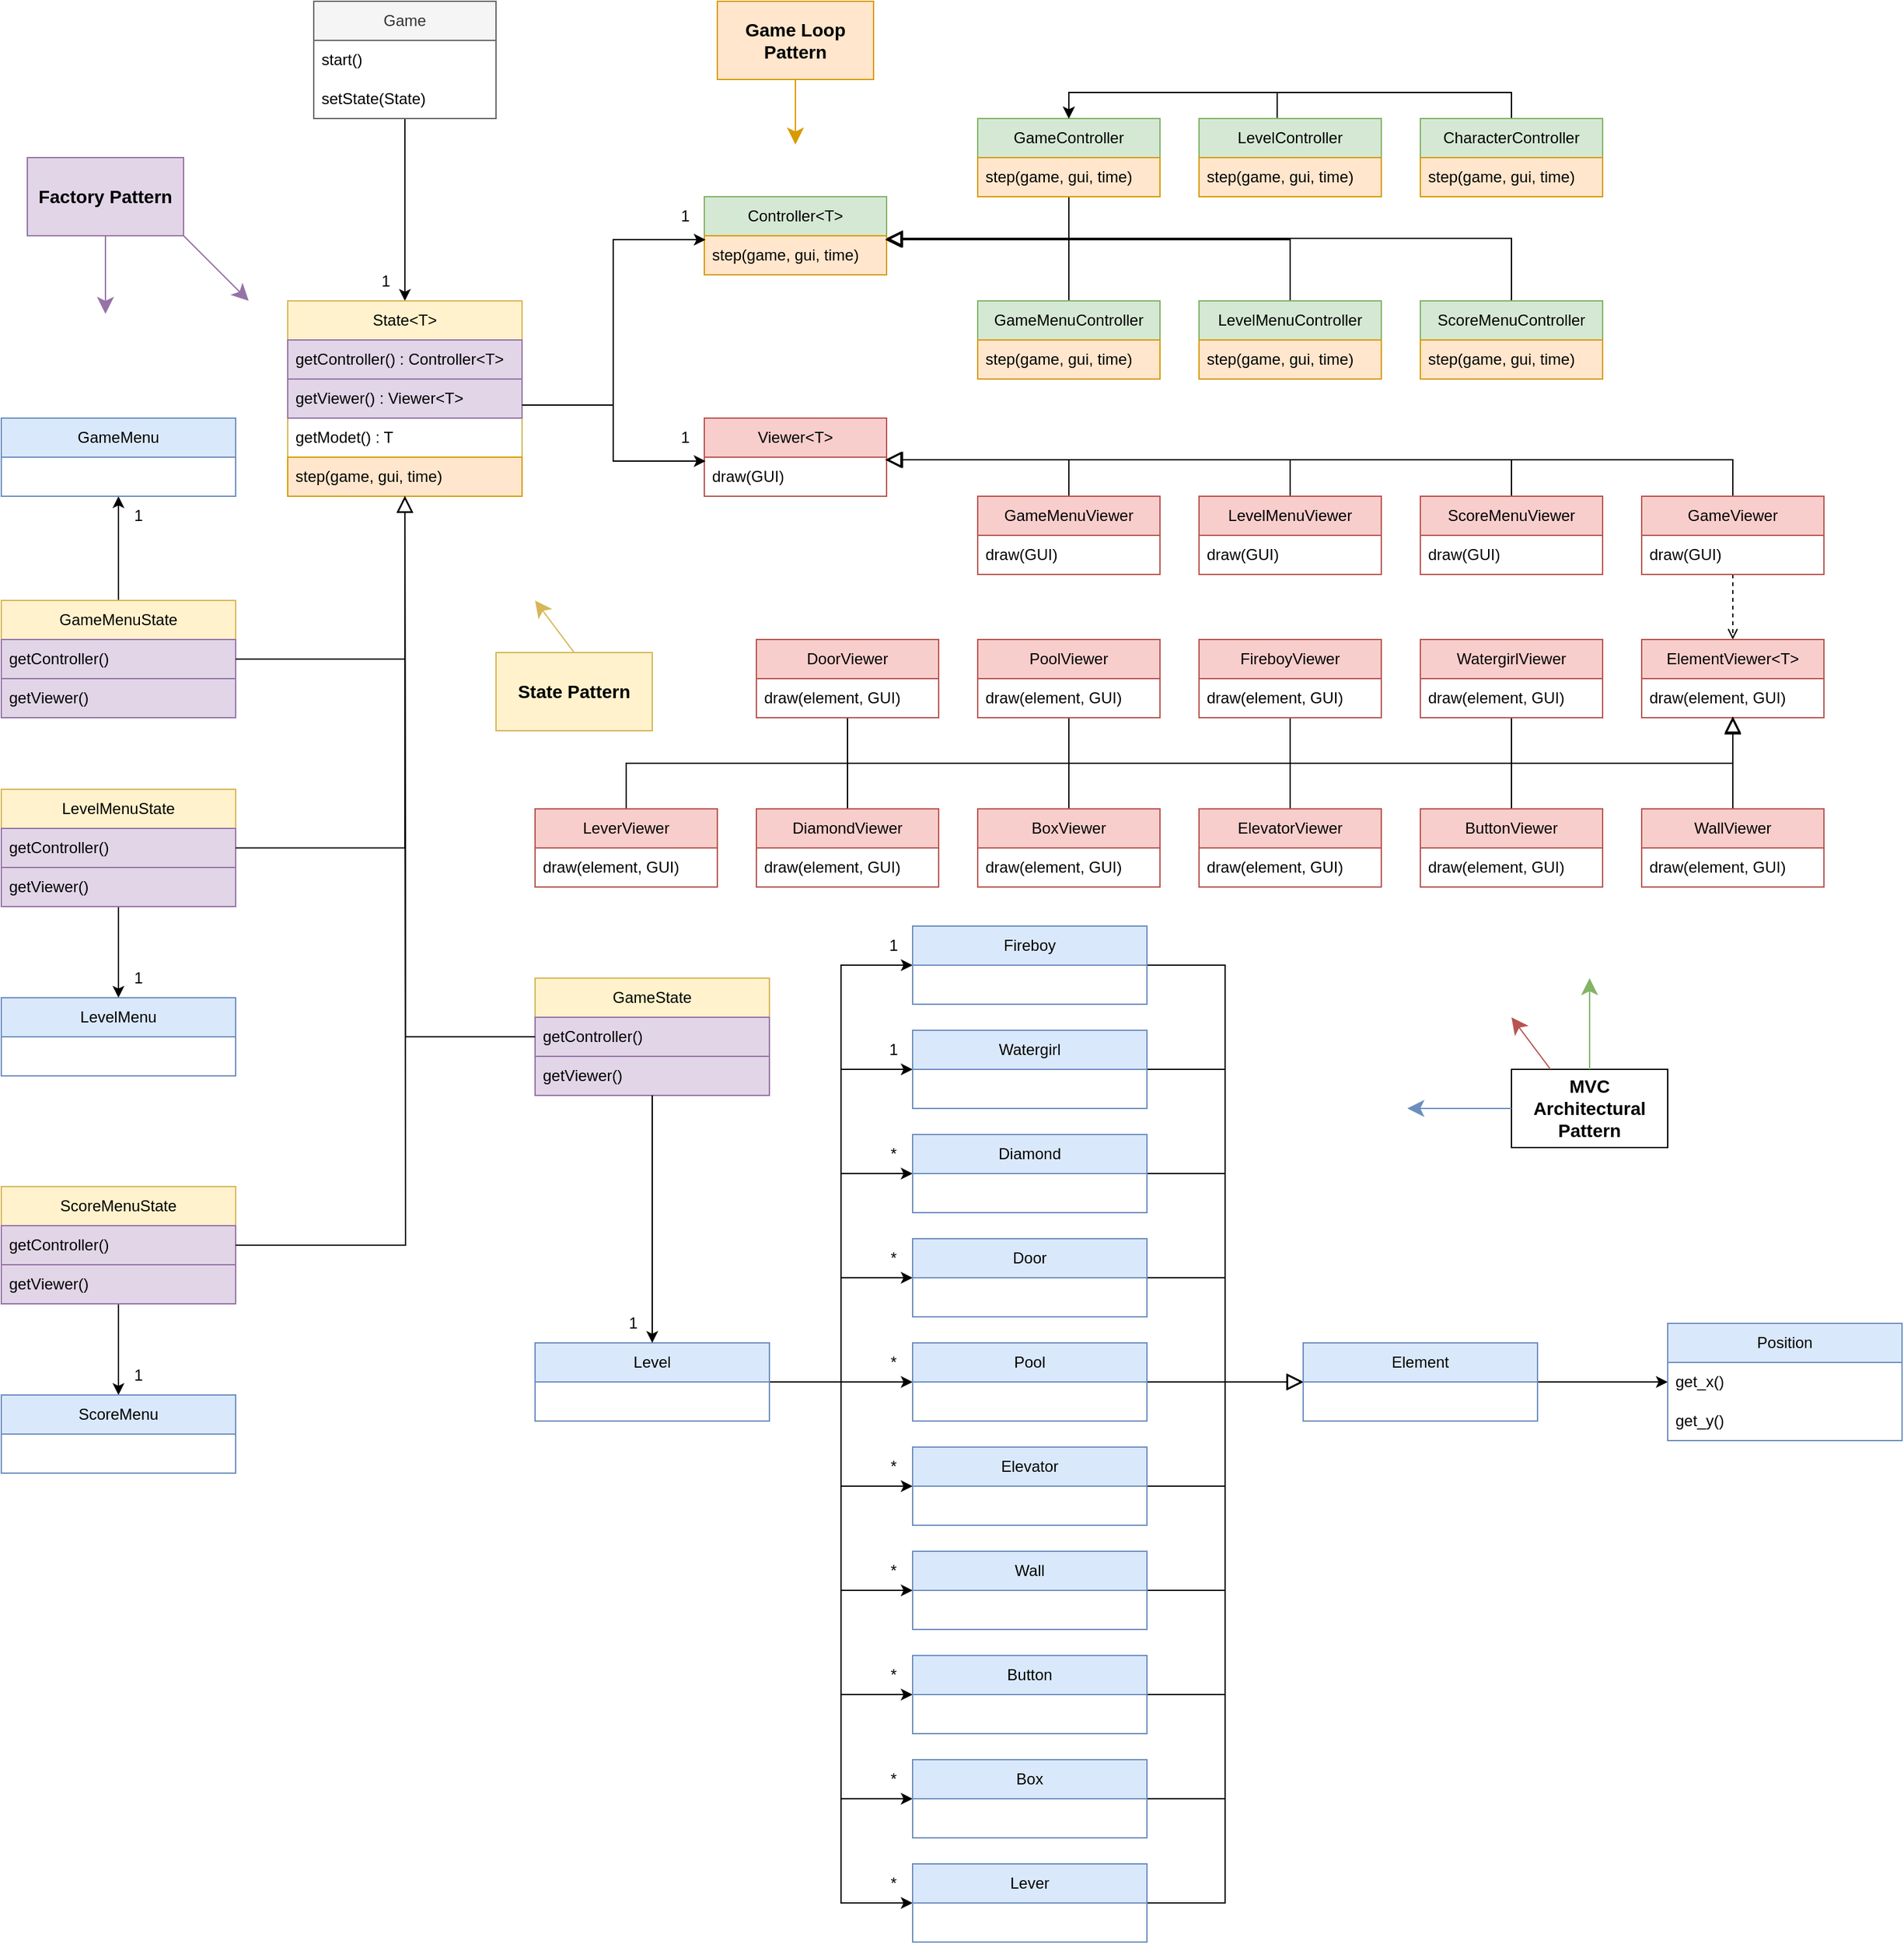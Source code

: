 <mxfile version="20.6.0" type="device"><diagram id="-zYuwC0TNJp2U3i1u14f" name="Página-1"><mxGraphModel dx="2073" dy="1296" grid="1" gridSize="10" guides="1" tooltips="1" connect="1" arrows="1" fold="1" page="0" pageScale="1" pageWidth="827" pageHeight="1169" math="0" shadow="0"><root><mxCell id="0"/><mxCell id="1" parent="0"/><mxCell id="MJLG_In1ni8CGXXr_1zE-109" style="edgeStyle=orthogonalEdgeStyle;rounded=0;orthogonalLoop=1;jettySize=auto;html=1;strokeWidth=1;endArrow=classic;endFill=1;endSize=6;" parent="1" source="BUJ8fqBBxHz-G_STs-Jf-2" target="BUJ8fqBBxHz-G_STs-Jf-6" edge="1"><mxGeometry relative="1" as="geometry"/></mxCell><mxCell id="BUJ8fqBBxHz-G_STs-Jf-2" value="Game" style="swimlane;fontStyle=0;childLayout=stackLayout;horizontal=1;startSize=30;horizontalStack=0;resizeParent=1;resizeParentMax=0;resizeLast=0;collapsible=1;marginBottom=0;whiteSpace=wrap;html=1;fillColor=#f5f5f5;fontColor=#333333;strokeColor=#666666;" parent="1" vertex="1"><mxGeometry x="20" y="-110" width="140" height="90" as="geometry"/></mxCell><mxCell id="BUJ8fqBBxHz-G_STs-Jf-3" value="start()" style="text;strokeColor=none;fillColor=none;align=left;verticalAlign=middle;spacingLeft=4;spacingRight=4;overflow=hidden;points=[[0,0.5],[1,0.5]];portConstraint=eastwest;rotatable=0;whiteSpace=wrap;html=1;" parent="BUJ8fqBBxHz-G_STs-Jf-2" vertex="1"><mxGeometry y="30" width="140" height="30" as="geometry"/></mxCell><mxCell id="BUJ8fqBBxHz-G_STs-Jf-4" value="setState(State)" style="text;strokeColor=none;fillColor=none;align=left;verticalAlign=middle;spacingLeft=4;spacingRight=4;overflow=hidden;points=[[0,0.5],[1,0.5]];portConstraint=eastwest;rotatable=0;whiteSpace=wrap;html=1;" parent="BUJ8fqBBxHz-G_STs-Jf-2" vertex="1"><mxGeometry y="60" width="140" height="30" as="geometry"/></mxCell><mxCell id="BUJ8fqBBxHz-G_STs-Jf-6" value="State&amp;lt;T&amp;gt;" style="swimlane;fontStyle=0;childLayout=stackLayout;horizontal=1;startSize=30;horizontalStack=0;resizeParent=1;resizeParentMax=0;resizeLast=0;collapsible=1;marginBottom=0;whiteSpace=wrap;html=1;fillColor=#fff2cc;strokeColor=#d6b656;" parent="1" vertex="1"><mxGeometry y="120" width="180" height="150" as="geometry"/></mxCell><mxCell id="BUJ8fqBBxHz-G_STs-Jf-7" value="getController() : Controller&amp;lt;T&amp;gt;" style="text;strokeColor=#9673a6;fillColor=#e1d5e7;align=left;verticalAlign=middle;spacingLeft=4;spacingRight=4;overflow=hidden;points=[[0,0.5],[1,0.5]];portConstraint=eastwest;rotatable=0;whiteSpace=wrap;html=1;" parent="BUJ8fqBBxHz-G_STs-Jf-6" vertex="1"><mxGeometry y="30" width="180" height="30" as="geometry"/></mxCell><mxCell id="BUJ8fqBBxHz-G_STs-Jf-8" value="getViewer() : Viewer&amp;lt;T&amp;gt;" style="text;strokeColor=#9673a6;fillColor=#e1d5e7;align=left;verticalAlign=middle;spacingLeft=4;spacingRight=4;overflow=hidden;points=[[0,0.5],[1,0.5]];portConstraint=eastwest;rotatable=0;whiteSpace=wrap;html=1;" parent="BUJ8fqBBxHz-G_STs-Jf-6" vertex="1"><mxGeometry y="60" width="180" height="30" as="geometry"/></mxCell><mxCell id="BUJ8fqBBxHz-G_STs-Jf-9" value="getModet() : T" style="text;strokeColor=none;fillColor=none;align=left;verticalAlign=middle;spacingLeft=4;spacingRight=4;overflow=hidden;points=[[0,0.5],[1,0.5]];portConstraint=eastwest;rotatable=0;whiteSpace=wrap;html=1;" parent="BUJ8fqBBxHz-G_STs-Jf-6" vertex="1"><mxGeometry y="90" width="180" height="30" as="geometry"/></mxCell><mxCell id="BUJ8fqBBxHz-G_STs-Jf-10" value="step(game, gui, time)" style="text;strokeColor=#d79b00;fillColor=#ffe6cc;align=left;verticalAlign=middle;spacingLeft=4;spacingRight=4;overflow=hidden;points=[[0,0.5],[1,0.5]];portConstraint=eastwest;rotatable=0;whiteSpace=wrap;html=1;" parent="BUJ8fqBBxHz-G_STs-Jf-6" vertex="1"><mxGeometry y="120" width="180" height="30" as="geometry"/></mxCell><mxCell id="BUJ8fqBBxHz-G_STs-Jf-12" value="Viewer&amp;lt;T&amp;gt;" style="swimlane;fontStyle=0;childLayout=stackLayout;horizontal=1;startSize=30;horizontalStack=0;resizeParent=1;resizeParentMax=0;resizeLast=0;collapsible=1;marginBottom=0;whiteSpace=wrap;html=1;fillColor=#f8cecc;strokeColor=#b85450;" parent="1" vertex="1"><mxGeometry x="320" y="210" width="140" height="60" as="geometry"/></mxCell><mxCell id="BUJ8fqBBxHz-G_STs-Jf-13" value="draw(GUI)" style="text;strokeColor=none;fillColor=none;align=left;verticalAlign=middle;spacingLeft=4;spacingRight=4;overflow=hidden;points=[[0,0.5],[1,0.5]];portConstraint=eastwest;rotatable=0;whiteSpace=wrap;html=1;" parent="BUJ8fqBBxHz-G_STs-Jf-12" vertex="1"><mxGeometry y="30" width="140" height="30" as="geometry"/></mxCell><mxCell id="BUJ8fqBBxHz-G_STs-Jf-16" value="Controller&amp;lt;T&amp;gt;" style="swimlane;fontStyle=0;childLayout=stackLayout;horizontal=1;startSize=30;horizontalStack=0;resizeParent=1;resizeParentMax=0;resizeLast=0;collapsible=1;marginBottom=0;whiteSpace=wrap;html=1;fillColor=#d5e8d4;strokeColor=#82b366;" parent="1" vertex="1"><mxGeometry x="320" y="40" width="140" height="60" as="geometry"/></mxCell><mxCell id="BUJ8fqBBxHz-G_STs-Jf-17" value="step(game, gui, time)" style="text;strokeColor=#d79b00;fillColor=#ffe6cc;align=left;verticalAlign=middle;spacingLeft=4;spacingRight=4;overflow=hidden;points=[[0,0.5],[1,0.5]];portConstraint=eastwest;rotatable=0;whiteSpace=wrap;html=1;" parent="BUJ8fqBBxHz-G_STs-Jf-16" vertex="1"><mxGeometry y="30" width="140" height="30" as="geometry"/></mxCell><mxCell id="BUJ8fqBBxHz-G_STs-Jf-28" style="edgeStyle=orthogonalEdgeStyle;rounded=0;orthogonalLoop=1;jettySize=auto;html=1;entryX=0.007;entryY=0.1;entryDx=0;entryDy=0;entryPerimeter=0;" parent="1" source="BUJ8fqBBxHz-G_STs-Jf-8" target="BUJ8fqBBxHz-G_STs-Jf-17" edge="1"><mxGeometry relative="1" as="geometry"><Array as="points"><mxPoint x="250" y="200"/><mxPoint x="250" y="73"/></Array></mxGeometry></mxCell><mxCell id="BUJ8fqBBxHz-G_STs-Jf-32" style="edgeStyle=orthogonalEdgeStyle;rounded=0;orthogonalLoop=1;jettySize=auto;html=1;entryX=0.007;entryY=0.1;entryDx=0;entryDy=0;entryPerimeter=0;" parent="1" target="BUJ8fqBBxHz-G_STs-Jf-13" edge="1"><mxGeometry relative="1" as="geometry"><mxPoint x="180" y="200" as="sourcePoint"/><Array as="points"><mxPoint x="180" y="200"/><mxPoint x="250" y="200"/><mxPoint x="250" y="243"/></Array></mxGeometry></mxCell><mxCell id="BUJ8fqBBxHz-G_STs-Jf-73" style="edgeStyle=orthogonalEdgeStyle;rounded=0;orthogonalLoop=1;jettySize=auto;html=1;entryX=0.993;entryY=0.1;entryDx=0;entryDy=0;entryPerimeter=0;strokeColor=default;endSize=10;endArrow=block;endFill=0;" parent="1" source="BUJ8fqBBxHz-G_STs-Jf-37" target="BUJ8fqBBxHz-G_STs-Jf-17" edge="1"><mxGeometry relative="1" as="geometry"/></mxCell><mxCell id="BUJ8fqBBxHz-G_STs-Jf-37" value="GameController" style="swimlane;fontStyle=0;childLayout=stackLayout;horizontal=1;startSize=30;horizontalStack=0;resizeParent=1;resizeParentMax=0;resizeLast=0;collapsible=1;marginBottom=0;whiteSpace=wrap;html=1;fillColor=#d5e8d4;strokeColor=#82b366;" parent="1" vertex="1"><mxGeometry x="530" y="-20" width="140" height="60" as="geometry"/></mxCell><mxCell id="BUJ8fqBBxHz-G_STs-Jf-38" value="step(game, gui, time)" style="text;strokeColor=#d79b00;fillColor=#ffe6cc;align=left;verticalAlign=middle;spacingLeft=4;spacingRight=4;overflow=hidden;points=[[0,0.5],[1,0.5]];portConstraint=eastwest;rotatable=0;whiteSpace=wrap;html=1;" parent="BUJ8fqBBxHz-G_STs-Jf-37" vertex="1"><mxGeometry y="30" width="140" height="30" as="geometry"/></mxCell><mxCell id="BUJ8fqBBxHz-G_STs-Jf-65" style="edgeStyle=orthogonalEdgeStyle;rounded=0;orthogonalLoop=1;jettySize=auto;html=1;entryX=0.993;entryY=0.1;entryDx=0;entryDy=0;entryPerimeter=0;endSize=10;endArrow=block;endFill=0;" parent="1" source="BUJ8fqBBxHz-G_STs-Jf-39" target="BUJ8fqBBxHz-G_STs-Jf-17" edge="1"><mxGeometry relative="1" as="geometry"/></mxCell><mxCell id="BUJ8fqBBxHz-G_STs-Jf-39" value="GameMenuController" style="swimlane;fontStyle=0;childLayout=stackLayout;horizontal=1;startSize=30;horizontalStack=0;resizeParent=1;resizeParentMax=0;resizeLast=0;collapsible=1;marginBottom=0;whiteSpace=wrap;html=1;fillColor=#d5e8d4;strokeColor=#82b366;" parent="1" vertex="1"><mxGeometry x="530" y="120" width="140" height="60" as="geometry"/></mxCell><mxCell id="BUJ8fqBBxHz-G_STs-Jf-40" value="step(game, gui, time)" style="text;strokeColor=#d79b00;fillColor=#ffe6cc;align=left;verticalAlign=middle;spacingLeft=4;spacingRight=4;overflow=hidden;points=[[0,0.5],[1,0.5]];portConstraint=eastwest;rotatable=0;whiteSpace=wrap;html=1;" parent="BUJ8fqBBxHz-G_STs-Jf-39" vertex="1"><mxGeometry y="30" width="140" height="30" as="geometry"/></mxCell><mxCell id="BUJ8fqBBxHz-G_STs-Jf-67" style="edgeStyle=orthogonalEdgeStyle;rounded=0;orthogonalLoop=1;jettySize=auto;html=1;endSize=10;endArrow=block;endFill=0;" parent="1" source="BUJ8fqBBxHz-G_STs-Jf-41" edge="1"><mxGeometry relative="1" as="geometry"><mxPoint x="460" y="72" as="targetPoint"/><Array as="points"><mxPoint x="940" y="72"/></Array></mxGeometry></mxCell><mxCell id="BUJ8fqBBxHz-G_STs-Jf-41" value="ScoreMenuController" style="swimlane;fontStyle=0;childLayout=stackLayout;horizontal=1;startSize=30;horizontalStack=0;resizeParent=1;resizeParentMax=0;resizeLast=0;collapsible=1;marginBottom=0;whiteSpace=wrap;html=1;fillColor=#d5e8d4;strokeColor=#82b366;" parent="1" vertex="1"><mxGeometry x="870" y="120" width="140" height="60" as="geometry"/></mxCell><mxCell id="BUJ8fqBBxHz-G_STs-Jf-42" value="step(game, gui, time)" style="text;strokeColor=#d79b00;fillColor=#ffe6cc;align=left;verticalAlign=middle;spacingLeft=4;spacingRight=4;overflow=hidden;points=[[0,0.5],[1,0.5]];portConstraint=eastwest;rotatable=0;whiteSpace=wrap;html=1;" parent="BUJ8fqBBxHz-G_STs-Jf-41" vertex="1"><mxGeometry y="30" width="140" height="30" as="geometry"/></mxCell><mxCell id="BUJ8fqBBxHz-G_STs-Jf-66" style="edgeStyle=orthogonalEdgeStyle;rounded=0;orthogonalLoop=1;jettySize=auto;html=1;entryX=1;entryY=0.1;entryDx=0;entryDy=0;entryPerimeter=0;strokeColor=default;endSize=10;startSize=6;endArrow=block;endFill=0;" parent="1" source="BUJ8fqBBxHz-G_STs-Jf-43" target="BUJ8fqBBxHz-G_STs-Jf-17" edge="1"><mxGeometry relative="1" as="geometry"><Array as="points"><mxPoint x="770" y="73"/></Array></mxGeometry></mxCell><mxCell id="BUJ8fqBBxHz-G_STs-Jf-43" value="LevelMenuController" style="swimlane;fontStyle=0;childLayout=stackLayout;horizontal=1;startSize=30;horizontalStack=0;resizeParent=1;resizeParentMax=0;resizeLast=0;collapsible=1;marginBottom=0;whiteSpace=wrap;html=1;fillColor=#d5e8d4;strokeColor=#82b366;" parent="1" vertex="1"><mxGeometry x="700" y="120" width="140" height="60" as="geometry"/></mxCell><mxCell id="BUJ8fqBBxHz-G_STs-Jf-44" value="step(game, gui, time)" style="text;strokeColor=#d79b00;fillColor=#ffe6cc;align=left;verticalAlign=middle;spacingLeft=4;spacingRight=4;overflow=hidden;points=[[0,0.5],[1,0.5]];portConstraint=eastwest;rotatable=0;whiteSpace=wrap;html=1;" parent="BUJ8fqBBxHz-G_STs-Jf-43" vertex="1"><mxGeometry y="30" width="140" height="30" as="geometry"/></mxCell><mxCell id="MJLG_In1ni8CGXXr_1zE-1" style="edgeStyle=orthogonalEdgeStyle;rounded=0;orthogonalLoop=1;jettySize=auto;html=1;entryX=0.5;entryY=0;entryDx=0;entryDy=0;" parent="1" source="BUJ8fqBBxHz-G_STs-Jf-74" target="BUJ8fqBBxHz-G_STs-Jf-37" edge="1"><mxGeometry relative="1" as="geometry"><Array as="points"><mxPoint x="940" y="-40"/><mxPoint x="600" y="-40"/></Array></mxGeometry></mxCell><mxCell id="BUJ8fqBBxHz-G_STs-Jf-74" value="CharacterController" style="swimlane;fontStyle=0;childLayout=stackLayout;horizontal=1;startSize=30;horizontalStack=0;resizeParent=1;resizeParentMax=0;resizeLast=0;collapsible=1;marginBottom=0;whiteSpace=wrap;html=1;fillColor=#d5e8d4;strokeColor=#82b366;" parent="1" vertex="1"><mxGeometry x="870" y="-20" width="140" height="60" as="geometry"/></mxCell><mxCell id="BUJ8fqBBxHz-G_STs-Jf-75" value="step(game, gui, time)" style="text;strokeColor=#d79b00;fillColor=#ffe6cc;align=left;verticalAlign=middle;spacingLeft=4;spacingRight=4;overflow=hidden;points=[[0,0.5],[1,0.5]];portConstraint=eastwest;rotatable=0;whiteSpace=wrap;html=1;" parent="BUJ8fqBBxHz-G_STs-Jf-74" vertex="1"><mxGeometry y="30" width="140" height="30" as="geometry"/></mxCell><mxCell id="MJLG_In1ni8CGXXr_1zE-5" style="edgeStyle=orthogonalEdgeStyle;rounded=0;orthogonalLoop=1;jettySize=auto;html=1;entryX=0.5;entryY=0;entryDx=0;entryDy=0;" parent="1" source="BUJ8fqBBxHz-G_STs-Jf-78" target="BUJ8fqBBxHz-G_STs-Jf-37" edge="1"><mxGeometry relative="1" as="geometry"><Array as="points"><mxPoint x="760" y="-40"/><mxPoint x="600" y="-40"/></Array></mxGeometry></mxCell><mxCell id="BUJ8fqBBxHz-G_STs-Jf-78" value="LevelController" style="swimlane;fontStyle=0;childLayout=stackLayout;horizontal=1;startSize=30;horizontalStack=0;resizeParent=1;resizeParentMax=0;resizeLast=0;collapsible=1;marginBottom=0;whiteSpace=wrap;html=1;fillColor=#d5e8d4;strokeColor=#82b366;" parent="1" vertex="1"><mxGeometry x="700" y="-20" width="140" height="60" as="geometry"/></mxCell><mxCell id="BUJ8fqBBxHz-G_STs-Jf-79" value="step(game, gui, time)" style="text;strokeColor=#d79b00;fillColor=#ffe6cc;align=left;verticalAlign=middle;spacingLeft=4;spacingRight=4;overflow=hidden;points=[[0,0.5],[1,0.5]];portConstraint=eastwest;rotatable=0;whiteSpace=wrap;html=1;" parent="BUJ8fqBBxHz-G_STs-Jf-78" vertex="1"><mxGeometry y="30" width="140" height="30" as="geometry"/></mxCell><mxCell id="MJLG_In1ni8CGXXr_1zE-16" style="edgeStyle=orthogonalEdgeStyle;rounded=0;orthogonalLoop=1;jettySize=auto;html=1;entryX=0.993;entryY=0.067;entryDx=0;entryDy=0;entryPerimeter=0;endSize=10;endArrow=block;endFill=0;" parent="1" source="MJLG_In1ni8CGXXr_1zE-10" target="BUJ8fqBBxHz-G_STs-Jf-13" edge="1"><mxGeometry relative="1" as="geometry"><Array as="points"><mxPoint x="600" y="242"/></Array></mxGeometry></mxCell><mxCell id="MJLG_In1ni8CGXXr_1zE-10" value="GameMenuViewer" style="swimlane;fontStyle=0;childLayout=stackLayout;horizontal=1;startSize=30;horizontalStack=0;resizeParent=1;resizeParentMax=0;resizeLast=0;collapsible=1;marginBottom=0;whiteSpace=wrap;html=1;fillColor=#f8cecc;strokeColor=#b85450;" parent="1" vertex="1"><mxGeometry x="530" y="270" width="140" height="60" as="geometry"/></mxCell><mxCell id="MJLG_In1ni8CGXXr_1zE-11" value="draw(GUI)" style="text;strokeColor=none;fillColor=none;align=left;verticalAlign=middle;spacingLeft=4;spacingRight=4;overflow=hidden;points=[[0,0.5],[1,0.5]];portConstraint=eastwest;rotatable=0;whiteSpace=wrap;html=1;" parent="MJLG_In1ni8CGXXr_1zE-10" vertex="1"><mxGeometry y="30" width="140" height="30" as="geometry"/></mxCell><mxCell id="MJLG_In1ni8CGXXr_1zE-18" style="edgeStyle=orthogonalEdgeStyle;rounded=0;orthogonalLoop=1;jettySize=auto;html=1;entryX=0.993;entryY=0.067;entryDx=0;entryDy=0;entryPerimeter=0;endSize=10;endArrow=block;endFill=0;" parent="1" source="MJLG_In1ni8CGXXr_1zE-12" target="BUJ8fqBBxHz-G_STs-Jf-13" edge="1"><mxGeometry relative="1" as="geometry"><Array as="points"><mxPoint x="940" y="242"/></Array></mxGeometry></mxCell><mxCell id="MJLG_In1ni8CGXXr_1zE-12" value="ScoreMenuViewer" style="swimlane;fontStyle=0;childLayout=stackLayout;horizontal=1;startSize=30;horizontalStack=0;resizeParent=1;resizeParentMax=0;resizeLast=0;collapsible=1;marginBottom=0;whiteSpace=wrap;html=1;fillColor=#f8cecc;strokeColor=#b85450;" parent="1" vertex="1"><mxGeometry x="870" y="270" width="140" height="60" as="geometry"/></mxCell><mxCell id="MJLG_In1ni8CGXXr_1zE-13" value="draw(GUI)" style="text;strokeColor=none;fillColor=none;align=left;verticalAlign=middle;spacingLeft=4;spacingRight=4;overflow=hidden;points=[[0,0.5],[1,0.5]];portConstraint=eastwest;rotatable=0;whiteSpace=wrap;html=1;" parent="MJLG_In1ni8CGXXr_1zE-12" vertex="1"><mxGeometry y="30" width="140" height="30" as="geometry"/></mxCell><mxCell id="MJLG_In1ni8CGXXr_1zE-26" style="edgeStyle=orthogonalEdgeStyle;rounded=0;orthogonalLoop=1;jettySize=auto;html=1;entryX=1;entryY=0.067;entryDx=0;entryDy=0;entryPerimeter=0;strokeWidth=1;endSize=10;endArrow=block;endFill=0;" parent="1" source="MJLG_In1ni8CGXXr_1zE-19" target="BUJ8fqBBxHz-G_STs-Jf-13" edge="1"><mxGeometry relative="1" as="geometry"><Array as="points"><mxPoint x="770" y="242"/></Array></mxGeometry></mxCell><mxCell id="MJLG_In1ni8CGXXr_1zE-19" value="LevelMenuViewer" style="swimlane;fontStyle=0;childLayout=stackLayout;horizontal=1;startSize=30;horizontalStack=0;resizeParent=1;resizeParentMax=0;resizeLast=0;collapsible=1;marginBottom=0;whiteSpace=wrap;html=1;fillColor=#f8cecc;strokeColor=#b85450;" parent="1" vertex="1"><mxGeometry x="700" y="270" width="140" height="60" as="geometry"/></mxCell><mxCell id="MJLG_In1ni8CGXXr_1zE-20" value="draw(GUI)" style="text;strokeColor=none;fillColor=none;align=left;verticalAlign=middle;spacingLeft=4;spacingRight=4;overflow=hidden;points=[[0,0.5],[1,0.5]];portConstraint=eastwest;rotatable=0;whiteSpace=wrap;html=1;" parent="MJLG_In1ni8CGXXr_1zE-19" vertex="1"><mxGeometry y="30" width="140" height="30" as="geometry"/></mxCell><mxCell id="MJLG_In1ni8CGXXr_1zE-30" style="edgeStyle=orthogonalEdgeStyle;rounded=0;orthogonalLoop=1;jettySize=auto;html=1;strokeWidth=1;endSize=10;endArrow=block;endFill=0;" parent="1" source="MJLG_In1ni8CGXXr_1zE-27" edge="1"><mxGeometry relative="1" as="geometry"><mxPoint x="460" y="242" as="targetPoint"/><Array as="points"><mxPoint x="1110" y="242"/></Array></mxGeometry></mxCell><mxCell id="MJLG_In1ni8CGXXr_1zE-34" style="edgeStyle=orthogonalEdgeStyle;rounded=0;orthogonalLoop=1;jettySize=auto;html=1;entryX=0.5;entryY=0;entryDx=0;entryDy=0;strokeWidth=1;endSize=6;dashed=1;endArrow=open;endFill=0;" parent="1" source="MJLG_In1ni8CGXXr_1zE-27" target="MJLG_In1ni8CGXXr_1zE-31" edge="1"><mxGeometry relative="1" as="geometry"/></mxCell><mxCell id="MJLG_In1ni8CGXXr_1zE-27" value="GameViewer" style="swimlane;fontStyle=0;childLayout=stackLayout;horizontal=1;startSize=30;horizontalStack=0;resizeParent=1;resizeParentMax=0;resizeLast=0;collapsible=1;marginBottom=0;whiteSpace=wrap;html=1;fillColor=#f8cecc;strokeColor=#b85450;" parent="1" vertex="1"><mxGeometry x="1040" y="270" width="140" height="60" as="geometry"/></mxCell><mxCell id="MJLG_In1ni8CGXXr_1zE-28" value="draw(GUI)" style="text;strokeColor=none;fillColor=none;align=left;verticalAlign=middle;spacingLeft=4;spacingRight=4;overflow=hidden;points=[[0,0.5],[1,0.5]];portConstraint=eastwest;rotatable=0;whiteSpace=wrap;html=1;" parent="MJLG_In1ni8CGXXr_1zE-27" vertex="1"><mxGeometry y="30" width="140" height="30" as="geometry"/></mxCell><mxCell id="MJLG_In1ni8CGXXr_1zE-31" value="ElementViewer&amp;lt;T&amp;gt;" style="swimlane;fontStyle=0;childLayout=stackLayout;horizontal=1;startSize=30;horizontalStack=0;resizeParent=1;resizeParentMax=0;resizeLast=0;collapsible=1;marginBottom=0;whiteSpace=wrap;html=1;fillColor=#f8cecc;strokeColor=#b85450;" parent="1" vertex="1"><mxGeometry x="1040" y="380" width="140" height="60" as="geometry"/></mxCell><mxCell id="MJLG_In1ni8CGXXr_1zE-32" value="draw(element, GUI)" style="text;strokeColor=none;fillColor=none;align=left;verticalAlign=middle;spacingLeft=4;spacingRight=4;overflow=hidden;points=[[0,0.5],[1,0.5]];portConstraint=eastwest;rotatable=0;whiteSpace=wrap;html=1;" parent="MJLG_In1ni8CGXXr_1zE-31" vertex="1"><mxGeometry y="30" width="140" height="30" as="geometry"/></mxCell><mxCell id="MJLG_In1ni8CGXXr_1zE-82" style="edgeStyle=orthogonalEdgeStyle;rounded=0;orthogonalLoop=1;jettySize=auto;html=1;strokeWidth=1;endArrow=none;endFill=0;endSize=6;" parent="1" source="MJLG_In1ni8CGXXr_1zE-35" edge="1"><mxGeometry relative="1" as="geometry"><mxPoint x="940" y="490" as="targetPoint"/></mxGeometry></mxCell><mxCell id="MJLG_In1ni8CGXXr_1zE-35" value="WatergirlViewer" style="swimlane;fontStyle=0;childLayout=stackLayout;horizontal=1;startSize=30;horizontalStack=0;resizeParent=1;resizeParentMax=0;resizeLast=0;collapsible=1;marginBottom=0;whiteSpace=wrap;html=1;fillColor=#f8cecc;strokeColor=#b85450;" parent="1" vertex="1"><mxGeometry x="870" y="380" width="140" height="60" as="geometry"/></mxCell><mxCell id="MJLG_In1ni8CGXXr_1zE-36" value="draw(element, GUI)" style="text;strokeColor=none;fillColor=none;align=left;verticalAlign=middle;spacingLeft=4;spacingRight=4;overflow=hidden;points=[[0,0.5],[1,0.5]];portConstraint=eastwest;rotatable=0;whiteSpace=wrap;html=1;" parent="MJLG_In1ni8CGXXr_1zE-35" vertex="1"><mxGeometry y="30" width="140" height="30" as="geometry"/></mxCell><mxCell id="MJLG_In1ni8CGXXr_1zE-81" style="edgeStyle=orthogonalEdgeStyle;rounded=0;orthogonalLoop=1;jettySize=auto;html=1;strokeWidth=1;endArrow=none;endFill=0;endSize=6;" parent="1" source="MJLG_In1ni8CGXXr_1zE-37" edge="1"><mxGeometry relative="1" as="geometry"><mxPoint x="770" y="490" as="targetPoint"/></mxGeometry></mxCell><mxCell id="MJLG_In1ni8CGXXr_1zE-37" value="FireboyViewer" style="swimlane;fontStyle=0;childLayout=stackLayout;horizontal=1;startSize=30;horizontalStack=0;resizeParent=1;resizeParentMax=0;resizeLast=0;collapsible=1;marginBottom=0;whiteSpace=wrap;html=1;fillColor=#f8cecc;strokeColor=#b85450;" parent="1" vertex="1"><mxGeometry x="700" y="380" width="140" height="60" as="geometry"/></mxCell><mxCell id="MJLG_In1ni8CGXXr_1zE-38" value="draw(element, GUI)" style="text;strokeColor=none;fillColor=none;align=left;verticalAlign=middle;spacingLeft=4;spacingRight=4;overflow=hidden;points=[[0,0.5],[1,0.5]];portConstraint=eastwest;rotatable=0;whiteSpace=wrap;html=1;" parent="MJLG_In1ni8CGXXr_1zE-37" vertex="1"><mxGeometry y="30" width="140" height="30" as="geometry"/></mxCell><mxCell id="MJLG_In1ni8CGXXr_1zE-78" style="edgeStyle=orthogonalEdgeStyle;rounded=0;orthogonalLoop=1;jettySize=auto;html=1;strokeWidth=1;endArrow=none;endFill=0;endSize=6;" parent="1" source="MJLG_In1ni8CGXXr_1zE-39" edge="1"><mxGeometry relative="1" as="geometry"><mxPoint x="600" y="490" as="targetPoint"/></mxGeometry></mxCell><mxCell id="MJLG_In1ni8CGXXr_1zE-39" value="PoolViewer" style="swimlane;fontStyle=0;childLayout=stackLayout;horizontal=1;startSize=30;horizontalStack=0;resizeParent=1;resizeParentMax=0;resizeLast=0;collapsible=1;marginBottom=0;whiteSpace=wrap;html=1;fillColor=#f8cecc;strokeColor=#b85450;" parent="1" vertex="1"><mxGeometry x="530" y="380" width="140" height="60" as="geometry"/></mxCell><mxCell id="MJLG_In1ni8CGXXr_1zE-40" value="draw(element, GUI)" style="text;strokeColor=none;fillColor=none;align=left;verticalAlign=middle;spacingLeft=4;spacingRight=4;overflow=hidden;points=[[0,0.5],[1,0.5]];portConstraint=eastwest;rotatable=0;whiteSpace=wrap;html=1;" parent="MJLG_In1ni8CGXXr_1zE-39" vertex="1"><mxGeometry y="30" width="140" height="30" as="geometry"/></mxCell><mxCell id="MJLG_In1ni8CGXXr_1zE-75" style="edgeStyle=orthogonalEdgeStyle;rounded=0;orthogonalLoop=1;jettySize=auto;html=1;strokeWidth=1;endArrow=none;endFill=0;endSize=6;" parent="1" source="MJLG_In1ni8CGXXr_1zE-41" edge="1"><mxGeometry relative="1" as="geometry"><mxPoint x="430" y="480" as="targetPoint"/></mxGeometry></mxCell><mxCell id="MJLG_In1ni8CGXXr_1zE-41" value="DoorViewer" style="swimlane;fontStyle=0;childLayout=stackLayout;horizontal=1;startSize=30;horizontalStack=0;resizeParent=1;resizeParentMax=0;resizeLast=0;collapsible=1;marginBottom=0;whiteSpace=wrap;html=1;fillColor=#f8cecc;strokeColor=#b85450;" parent="1" vertex="1"><mxGeometry x="360" y="380" width="140" height="60" as="geometry"/></mxCell><mxCell id="MJLG_In1ni8CGXXr_1zE-42" value="draw(element, GUI)" style="text;strokeColor=none;fillColor=none;align=left;verticalAlign=middle;spacingLeft=4;spacingRight=4;overflow=hidden;points=[[0,0.5],[1,0.5]];portConstraint=eastwest;rotatable=0;whiteSpace=wrap;html=1;" parent="MJLG_In1ni8CGXXr_1zE-41" vertex="1"><mxGeometry y="30" width="140" height="30" as="geometry"/></mxCell><mxCell id="MJLG_In1ni8CGXXr_1zE-72" style="edgeStyle=orthogonalEdgeStyle;rounded=0;orthogonalLoop=1;jettySize=auto;html=1;entryX=0.5;entryY=1;entryDx=0;entryDy=0;entryPerimeter=0;strokeWidth=1;endArrow=block;endFill=0;endSize=10;" parent="1" source="MJLG_In1ni8CGXXr_1zE-44" target="MJLG_In1ni8CGXXr_1zE-32" edge="1"><mxGeometry relative="1" as="geometry"/></mxCell><mxCell id="MJLG_In1ni8CGXXr_1zE-44" value="DiamondViewer" style="swimlane;fontStyle=0;childLayout=stackLayout;horizontal=1;startSize=30;horizontalStack=0;resizeParent=1;resizeParentMax=0;resizeLast=0;collapsible=1;marginBottom=0;whiteSpace=wrap;html=1;fillColor=#f8cecc;strokeColor=#b85450;" parent="1" vertex="1"><mxGeometry x="360" y="510" width="140" height="60" as="geometry"/></mxCell><mxCell id="MJLG_In1ni8CGXXr_1zE-45" value="draw(element, GUI)" style="text;strokeColor=none;fillColor=none;align=left;verticalAlign=middle;spacingLeft=4;spacingRight=4;overflow=hidden;points=[[0,0.5],[1,0.5]];portConstraint=eastwest;rotatable=0;whiteSpace=wrap;html=1;" parent="MJLG_In1ni8CGXXr_1zE-44" vertex="1"><mxGeometry y="30" width="140" height="30" as="geometry"/></mxCell><mxCell id="MJLG_In1ni8CGXXr_1zE-68" style="edgeStyle=orthogonalEdgeStyle;rounded=0;orthogonalLoop=1;jettySize=auto;html=1;entryX=0.5;entryY=1;entryDx=0;entryDy=0;entryPerimeter=0;strokeWidth=1;endArrow=block;endFill=0;endSize=10;" parent="1" source="MJLG_In1ni8CGXXr_1zE-46" target="MJLG_In1ni8CGXXr_1zE-32" edge="1"><mxGeometry relative="1" as="geometry"/></mxCell><mxCell id="MJLG_In1ni8CGXXr_1zE-46" value="BoxViewer" style="swimlane;fontStyle=0;childLayout=stackLayout;horizontal=1;startSize=30;horizontalStack=0;resizeParent=1;resizeParentMax=0;resizeLast=0;collapsible=1;marginBottom=0;whiteSpace=wrap;html=1;fillColor=#f8cecc;strokeColor=#b85450;" parent="1" vertex="1"><mxGeometry x="530" y="510" width="140" height="60" as="geometry"/></mxCell><mxCell id="MJLG_In1ni8CGXXr_1zE-47" value="draw(element, GUI)" style="text;strokeColor=none;fillColor=none;align=left;verticalAlign=middle;spacingLeft=4;spacingRight=4;overflow=hidden;points=[[0,0.5],[1,0.5]];portConstraint=eastwest;rotatable=0;whiteSpace=wrap;html=1;" parent="MJLG_In1ni8CGXXr_1zE-46" vertex="1"><mxGeometry y="30" width="140" height="30" as="geometry"/></mxCell><mxCell id="MJLG_In1ni8CGXXr_1zE-64" style="edgeStyle=orthogonalEdgeStyle;rounded=0;orthogonalLoop=1;jettySize=auto;html=1;entryX=0.5;entryY=1;entryDx=0;entryDy=0;entryPerimeter=0;strokeWidth=1;endArrow=block;endFill=0;endSize=10;" parent="1" source="MJLG_In1ni8CGXXr_1zE-48" target="MJLG_In1ni8CGXXr_1zE-32" edge="1"><mxGeometry relative="1" as="geometry"/></mxCell><mxCell id="MJLG_In1ni8CGXXr_1zE-48" value="ElevatorViewer" style="swimlane;fontStyle=0;childLayout=stackLayout;horizontal=1;startSize=30;horizontalStack=0;resizeParent=1;resizeParentMax=0;resizeLast=0;collapsible=1;marginBottom=0;whiteSpace=wrap;html=1;fillColor=#f8cecc;strokeColor=#b85450;" parent="1" vertex="1"><mxGeometry x="700" y="510" width="140" height="60" as="geometry"/></mxCell><mxCell id="MJLG_In1ni8CGXXr_1zE-49" value="draw(element, GUI)" style="text;strokeColor=none;fillColor=none;align=left;verticalAlign=middle;spacingLeft=4;spacingRight=4;overflow=hidden;points=[[0,0.5],[1,0.5]];portConstraint=eastwest;rotatable=0;whiteSpace=wrap;html=1;" parent="MJLG_In1ni8CGXXr_1zE-48" vertex="1"><mxGeometry y="30" width="140" height="30" as="geometry"/></mxCell><mxCell id="MJLG_In1ni8CGXXr_1zE-58" style="edgeStyle=orthogonalEdgeStyle;rounded=0;orthogonalLoop=1;jettySize=auto;html=1;entryX=0.5;entryY=0.967;entryDx=0;entryDy=0;entryPerimeter=0;strokeWidth=1;endArrow=block;endFill=0;endSize=10;" parent="1" source="MJLG_In1ni8CGXXr_1zE-50" target="MJLG_In1ni8CGXXr_1zE-32" edge="1"><mxGeometry relative="1" as="geometry"/></mxCell><mxCell id="MJLG_In1ni8CGXXr_1zE-50" value="ButtonViewer" style="swimlane;fontStyle=0;childLayout=stackLayout;horizontal=1;startSize=30;horizontalStack=0;resizeParent=1;resizeParentMax=0;resizeLast=0;collapsible=1;marginBottom=0;whiteSpace=wrap;html=1;fillColor=#f8cecc;strokeColor=#b85450;" parent="1" vertex="1"><mxGeometry x="870" y="510" width="140" height="60" as="geometry"/></mxCell><mxCell id="MJLG_In1ni8CGXXr_1zE-51" value="draw(element, GUI)" style="text;strokeColor=none;fillColor=none;align=left;verticalAlign=middle;spacingLeft=4;spacingRight=4;overflow=hidden;points=[[0,0.5],[1,0.5]];portConstraint=eastwest;rotatable=0;whiteSpace=wrap;html=1;" parent="MJLG_In1ni8CGXXr_1zE-50" vertex="1"><mxGeometry y="30" width="140" height="30" as="geometry"/></mxCell><mxCell id="MJLG_In1ni8CGXXr_1zE-54" style="edgeStyle=orthogonalEdgeStyle;rounded=0;orthogonalLoop=1;jettySize=auto;html=1;strokeWidth=1;endArrow=block;endFill=0;endSize=10;" parent="1" source="MJLG_In1ni8CGXXr_1zE-52" edge="1"><mxGeometry relative="1" as="geometry"><mxPoint x="1110" y="440" as="targetPoint"/></mxGeometry></mxCell><mxCell id="MJLG_In1ni8CGXXr_1zE-52" value="WallViewer" style="swimlane;fontStyle=0;childLayout=stackLayout;horizontal=1;startSize=30;horizontalStack=0;resizeParent=1;resizeParentMax=0;resizeLast=0;collapsible=1;marginBottom=0;whiteSpace=wrap;html=1;fillColor=#f8cecc;strokeColor=#b85450;" parent="1" vertex="1"><mxGeometry x="1040" y="510" width="140" height="60" as="geometry"/></mxCell><mxCell id="MJLG_In1ni8CGXXr_1zE-53" value="draw(element, GUI)" style="text;strokeColor=none;fillColor=none;align=left;verticalAlign=middle;spacingLeft=4;spacingRight=4;overflow=hidden;points=[[0,0.5],[1,0.5]];portConstraint=eastwest;rotatable=0;whiteSpace=wrap;html=1;" parent="MJLG_In1ni8CGXXr_1zE-52" vertex="1"><mxGeometry y="30" width="140" height="30" as="geometry"/></mxCell><mxCell id="MJLG_In1ni8CGXXr_1zE-105" style="edgeStyle=orthogonalEdgeStyle;rounded=0;orthogonalLoop=1;jettySize=auto;html=1;entryX=0.5;entryY=0;entryDx=0;entryDy=0;strokeWidth=1;endArrow=classic;endFill=1;endSize=6;" parent="1" source="MJLG_In1ni8CGXXr_1zE-83" target="MJLG_In1ni8CGXXr_1zE-101" edge="1"><mxGeometry relative="1" as="geometry"/></mxCell><mxCell id="MJLG_In1ni8CGXXr_1zE-83" value="ScoreMenuState" style="swimlane;fontStyle=0;childLayout=stackLayout;horizontal=1;startSize=30;horizontalStack=0;resizeParent=1;resizeParentMax=0;resizeLast=0;collapsible=1;marginBottom=0;whiteSpace=wrap;html=1;fillColor=#fff2cc;strokeColor=#d6b656;" parent="1" vertex="1"><mxGeometry x="-220" y="800" width="180" height="90" as="geometry"/></mxCell><mxCell id="MJLG_In1ni8CGXXr_1zE-84" value="getController()" style="text;strokeColor=#9673a6;fillColor=#e1d5e7;align=left;verticalAlign=middle;spacingLeft=4;spacingRight=4;overflow=hidden;points=[[0,0.5],[1,0.5]];portConstraint=eastwest;rotatable=0;whiteSpace=wrap;html=1;" parent="MJLG_In1ni8CGXXr_1zE-83" vertex="1"><mxGeometry y="30" width="180" height="30" as="geometry"/></mxCell><mxCell id="MJLG_In1ni8CGXXr_1zE-85" value="getViewer()" style="text;strokeColor=#9673a6;fillColor=#e1d5e7;align=left;verticalAlign=middle;spacingLeft=4;spacingRight=4;overflow=hidden;points=[[0,0.5],[1,0.5]];portConstraint=eastwest;rotatable=0;whiteSpace=wrap;html=1;" parent="MJLG_In1ni8CGXXr_1zE-83" vertex="1"><mxGeometry y="60" width="180" height="30" as="geometry"/></mxCell><mxCell id="MJLG_In1ni8CGXXr_1zE-108" style="edgeStyle=orthogonalEdgeStyle;rounded=0;orthogonalLoop=1;jettySize=auto;html=1;entryX=0.5;entryY=0;entryDx=0;entryDy=0;strokeWidth=1;endArrow=classic;endFill=1;endSize=6;" parent="1" source="MJLG_In1ni8CGXXr_1zE-88" target="MJLG_In1ni8CGXXr_1zE-107" edge="1"><mxGeometry relative="1" as="geometry"/></mxCell><mxCell id="MJLG_In1ni8CGXXr_1zE-88" value="LevelMenuState" style="swimlane;fontStyle=0;childLayout=stackLayout;horizontal=1;startSize=30;horizontalStack=0;resizeParent=1;resizeParentMax=0;resizeLast=0;collapsible=1;marginBottom=0;whiteSpace=wrap;html=1;fillColor=#fff2cc;strokeColor=#d6b656;" parent="1" vertex="1"><mxGeometry x="-220" y="495" width="180" height="90" as="geometry"/></mxCell><mxCell id="MJLG_In1ni8CGXXr_1zE-89" value="getController()" style="text;strokeColor=#9673a6;fillColor=#e1d5e7;align=left;verticalAlign=middle;spacingLeft=4;spacingRight=4;overflow=hidden;points=[[0,0.5],[1,0.5]];portConstraint=eastwest;rotatable=0;whiteSpace=wrap;html=1;" parent="MJLG_In1ni8CGXXr_1zE-88" vertex="1"><mxGeometry y="30" width="180" height="30" as="geometry"/></mxCell><mxCell id="MJLG_In1ni8CGXXr_1zE-90" value="getViewer()" style="text;strokeColor=#9673a6;fillColor=#e1d5e7;align=left;verticalAlign=middle;spacingLeft=4;spacingRight=4;overflow=hidden;points=[[0,0.5],[1,0.5]];portConstraint=eastwest;rotatable=0;whiteSpace=wrap;html=1;" parent="MJLG_In1ni8CGXXr_1zE-88" vertex="1"><mxGeometry y="60" width="180" height="30" as="geometry"/></mxCell><mxCell id="MJLG_In1ni8CGXXr_1zE-110" style="edgeStyle=orthogonalEdgeStyle;rounded=0;orthogonalLoop=1;jettySize=auto;html=1;entryX=0.5;entryY=1;entryDx=0;entryDy=0;strokeWidth=1;endArrow=classic;endFill=1;endSize=6;" parent="1" source="MJLG_In1ni8CGXXr_1zE-91" target="MJLG_In1ni8CGXXr_1zE-106" edge="1"><mxGeometry relative="1" as="geometry"/></mxCell><mxCell id="MJLG_In1ni8CGXXr_1zE-91" value="GameMenuState" style="swimlane;fontStyle=0;childLayout=stackLayout;horizontal=1;startSize=30;horizontalStack=0;resizeParent=1;resizeParentMax=0;resizeLast=0;collapsible=1;marginBottom=0;whiteSpace=wrap;html=1;fillColor=#fff2cc;strokeColor=#d6b656;" parent="1" vertex="1"><mxGeometry x="-220" y="350" width="180" height="90" as="geometry"/></mxCell><mxCell id="MJLG_In1ni8CGXXr_1zE-92" value="getController()" style="text;strokeColor=#9673a6;fillColor=#e1d5e7;align=left;verticalAlign=middle;spacingLeft=4;spacingRight=4;overflow=hidden;points=[[0,0.5],[1,0.5]];portConstraint=eastwest;rotatable=0;whiteSpace=wrap;html=1;" parent="MJLG_In1ni8CGXXr_1zE-91" vertex="1"><mxGeometry y="30" width="180" height="30" as="geometry"/></mxCell><mxCell id="MJLG_In1ni8CGXXr_1zE-93" value="getViewer()" style="text;strokeColor=#9673a6;fillColor=#e1d5e7;align=left;verticalAlign=middle;spacingLeft=4;spacingRight=4;overflow=hidden;points=[[0,0.5],[1,0.5]];portConstraint=eastwest;rotatable=0;whiteSpace=wrap;html=1;" parent="MJLG_In1ni8CGXXr_1zE-91" vertex="1"><mxGeometry y="60" width="180" height="30" as="geometry"/></mxCell><mxCell id="MJLG_In1ni8CGXXr_1zE-94" value="GameState" style="swimlane;fontStyle=0;childLayout=stackLayout;horizontal=1;startSize=30;horizontalStack=0;resizeParent=1;resizeParentMax=0;resizeLast=0;collapsible=1;marginBottom=0;whiteSpace=wrap;html=1;fillColor=#fff2cc;strokeColor=#d6b656;" parent="1" vertex="1"><mxGeometry x="190" y="640" width="180" height="90" as="geometry"/></mxCell><mxCell id="MJLG_In1ni8CGXXr_1zE-95" value="getController()" style="text;strokeColor=#9673a6;fillColor=#e1d5e7;align=left;verticalAlign=middle;spacingLeft=4;spacingRight=4;overflow=hidden;points=[[0,0.5],[1,0.5]];portConstraint=eastwest;rotatable=0;whiteSpace=wrap;html=1;" parent="MJLG_In1ni8CGXXr_1zE-94" vertex="1"><mxGeometry y="30" width="180" height="30" as="geometry"/></mxCell><mxCell id="MJLG_In1ni8CGXXr_1zE-96" value="getViewer()" style="text;strokeColor=#9673a6;fillColor=#e1d5e7;align=left;verticalAlign=middle;spacingLeft=4;spacingRight=4;overflow=hidden;points=[[0,0.5],[1,0.5]];portConstraint=eastwest;rotatable=0;whiteSpace=wrap;html=1;" parent="MJLG_In1ni8CGXXr_1zE-94" vertex="1"><mxGeometry y="60" width="180" height="30" as="geometry"/></mxCell><mxCell id="MJLG_In1ni8CGXXr_1zE-97" style="edgeStyle=orthogonalEdgeStyle;rounded=0;orthogonalLoop=1;jettySize=auto;html=1;strokeWidth=1;endArrow=block;endFill=0;endSize=10;" parent="1" source="MJLG_In1ni8CGXXr_1zE-92" target="BUJ8fqBBxHz-G_STs-Jf-10" edge="1"><mxGeometry relative="1" as="geometry"><Array as="points"><mxPoint x="90" y="395"/></Array></mxGeometry></mxCell><mxCell id="MJLG_In1ni8CGXXr_1zE-98" style="edgeStyle=orthogonalEdgeStyle;rounded=0;orthogonalLoop=1;jettySize=auto;html=1;strokeWidth=1;endArrow=block;endFill=0;endSize=10;" parent="1" source="MJLG_In1ni8CGXXr_1zE-84" edge="1"><mxGeometry relative="1" as="geometry"><mxPoint x="90" y="270" as="targetPoint"/></mxGeometry></mxCell><mxCell id="MJLG_In1ni8CGXXr_1zE-99" style="edgeStyle=orthogonalEdgeStyle;rounded=0;orthogonalLoop=1;jettySize=auto;html=1;entryX=0.5;entryY=1;entryDx=0;entryDy=0;entryPerimeter=0;strokeWidth=1;endArrow=block;endFill=0;endSize=10;" parent="1" source="MJLG_In1ni8CGXXr_1zE-89" target="BUJ8fqBBxHz-G_STs-Jf-10" edge="1"><mxGeometry relative="1" as="geometry"/></mxCell><mxCell id="MJLG_In1ni8CGXXr_1zE-100" style="edgeStyle=orthogonalEdgeStyle;rounded=0;orthogonalLoop=1;jettySize=auto;html=1;strokeWidth=1;endArrow=block;endFill=0;endSize=10;" parent="1" source="MJLG_In1ni8CGXXr_1zE-95" edge="1"><mxGeometry relative="1" as="geometry"><mxPoint x="90" y="270" as="targetPoint"/></mxGeometry></mxCell><mxCell id="MJLG_In1ni8CGXXr_1zE-101" value="ScoreMenu" style="swimlane;fontStyle=0;childLayout=stackLayout;horizontal=1;startSize=30;horizontalStack=0;resizeParent=1;resizeParentMax=0;resizeLast=0;collapsible=1;marginBottom=0;whiteSpace=wrap;html=1;fillColor=#dae8fc;strokeColor=#6c8ebf;" parent="1" vertex="1"><mxGeometry x="-220" y="960" width="180" height="60" as="geometry"/></mxCell><mxCell id="MJLG_In1ni8CGXXr_1zE-106" value="GameMenu" style="swimlane;fontStyle=0;childLayout=stackLayout;horizontal=1;startSize=30;horizontalStack=0;resizeParent=1;resizeParentMax=0;resizeLast=0;collapsible=1;marginBottom=0;whiteSpace=wrap;html=1;fillColor=#dae8fc;strokeColor=#6c8ebf;" parent="1" vertex="1"><mxGeometry x="-220" y="210" width="180" height="60" as="geometry"/></mxCell><mxCell id="MJLG_In1ni8CGXXr_1zE-107" value="LevelMenu" style="swimlane;fontStyle=0;childLayout=stackLayout;horizontal=1;startSize=30;horizontalStack=0;resizeParent=1;resizeParentMax=0;resizeLast=0;collapsible=1;marginBottom=0;whiteSpace=wrap;html=1;fillColor=#dae8fc;strokeColor=#6c8ebf;" parent="1" vertex="1"><mxGeometry x="-220" y="655" width="180" height="60" as="geometry"/></mxCell><mxCell id="MJLG_In1ni8CGXXr_1zE-134" style="edgeStyle=orthogonalEdgeStyle;rounded=0;orthogonalLoop=1;jettySize=auto;html=1;entryX=0;entryY=0.5;entryDx=0;entryDy=0;strokeWidth=1;endArrow=classic;endFill=1;endSize=6;" parent="1" source="MJLG_In1ni8CGXXr_1zE-111" target="MJLG_In1ni8CGXXr_1zE-114" edge="1"><mxGeometry relative="1" as="geometry"/></mxCell><mxCell id="MJLG_In1ni8CGXXr_1zE-135" style="edgeStyle=orthogonalEdgeStyle;rounded=0;orthogonalLoop=1;jettySize=auto;html=1;entryX=0;entryY=0.5;entryDx=0;entryDy=0;strokeWidth=1;endArrow=classic;endFill=1;endSize=6;" parent="1" source="MJLG_In1ni8CGXXr_1zE-111" target="MJLG_In1ni8CGXXr_1zE-113" edge="1"><mxGeometry relative="1" as="geometry"/></mxCell><mxCell id="MJLG_In1ni8CGXXr_1zE-136" style="edgeStyle=orthogonalEdgeStyle;rounded=0;orthogonalLoop=1;jettySize=auto;html=1;entryX=0;entryY=0.5;entryDx=0;entryDy=0;strokeWidth=1;endArrow=classic;endFill=1;endSize=6;" parent="1" source="MJLG_In1ni8CGXXr_1zE-111" target="MJLG_In1ni8CGXXr_1zE-126" edge="1"><mxGeometry relative="1" as="geometry"/></mxCell><mxCell id="MJLG_In1ni8CGXXr_1zE-137" style="edgeStyle=orthogonalEdgeStyle;rounded=0;orthogonalLoop=1;jettySize=auto;html=1;entryX=0;entryY=0.5;entryDx=0;entryDy=0;strokeWidth=1;endArrow=classic;endFill=1;endSize=6;" parent="1" source="MJLG_In1ni8CGXXr_1zE-111" target="MJLG_In1ni8CGXXr_1zE-115" edge="1"><mxGeometry relative="1" as="geometry"/></mxCell><mxCell id="MJLG_In1ni8CGXXr_1zE-138" style="edgeStyle=orthogonalEdgeStyle;rounded=0;orthogonalLoop=1;jettySize=auto;html=1;entryX=0;entryY=0.5;entryDx=0;entryDy=0;strokeWidth=1;endArrow=classic;endFill=1;endSize=6;" parent="1" source="MJLG_In1ni8CGXXr_1zE-111" target="MJLG_In1ni8CGXXr_1zE-117" edge="1"><mxGeometry relative="1" as="geometry"/></mxCell><mxCell id="MJLG_In1ni8CGXXr_1zE-139" style="edgeStyle=orthogonalEdgeStyle;rounded=0;orthogonalLoop=1;jettySize=auto;html=1;entryX=0;entryY=0.5;entryDx=0;entryDy=0;strokeWidth=1;endArrow=classic;endFill=1;endSize=6;" parent="1" source="MJLG_In1ni8CGXXr_1zE-111" target="MJLG_In1ni8CGXXr_1zE-116" edge="1"><mxGeometry relative="1" as="geometry"/></mxCell><mxCell id="MJLG_In1ni8CGXXr_1zE-140" style="edgeStyle=orthogonalEdgeStyle;rounded=0;orthogonalLoop=1;jettySize=auto;html=1;entryX=0;entryY=0.5;entryDx=0;entryDy=0;strokeWidth=1;endArrow=classic;endFill=1;endSize=6;" parent="1" source="MJLG_In1ni8CGXXr_1zE-111" target="MJLG_In1ni8CGXXr_1zE-129" edge="1"><mxGeometry relative="1" as="geometry"/></mxCell><mxCell id="MJLG_In1ni8CGXXr_1zE-141" style="edgeStyle=orthogonalEdgeStyle;rounded=0;orthogonalLoop=1;jettySize=auto;html=1;entryX=0;entryY=0.5;entryDx=0;entryDy=0;strokeWidth=1;endArrow=classic;endFill=1;endSize=6;" parent="1" source="MJLG_In1ni8CGXXr_1zE-111" target="MJLG_In1ni8CGXXr_1zE-130" edge="1"><mxGeometry relative="1" as="geometry"/></mxCell><mxCell id="MJLG_In1ni8CGXXr_1zE-142" style="edgeStyle=orthogonalEdgeStyle;rounded=0;orthogonalLoop=1;jettySize=auto;html=1;entryX=0;entryY=0.5;entryDx=0;entryDy=0;strokeWidth=1;endArrow=classic;endFill=1;endSize=6;" parent="1" source="MJLG_In1ni8CGXXr_1zE-111" target="MJLG_In1ni8CGXXr_1zE-131" edge="1"><mxGeometry relative="1" as="geometry"/></mxCell><mxCell id="OJmlri8XhMF8mpl3zxRQ-2" style="edgeStyle=orthogonalEdgeStyle;rounded=0;orthogonalLoop=1;jettySize=auto;html=1;entryX=0;entryY=0.5;entryDx=0;entryDy=0;" edge="1" parent="1" source="MJLG_In1ni8CGXXr_1zE-111" target="OJmlri8XhMF8mpl3zxRQ-1"><mxGeometry relative="1" as="geometry"/></mxCell><mxCell id="MJLG_In1ni8CGXXr_1zE-111" value="Level" style="swimlane;fontStyle=0;childLayout=stackLayout;horizontal=1;startSize=30;horizontalStack=0;resizeParent=1;resizeParentMax=0;resizeLast=0;collapsible=1;marginBottom=0;whiteSpace=wrap;html=1;fillColor=#dae8fc;strokeColor=#6c8ebf;" parent="1" vertex="1"><mxGeometry x="190" y="920" width="180" height="60" as="geometry"/></mxCell><mxCell id="MJLG_In1ni8CGXXr_1zE-112" style="edgeStyle=orthogonalEdgeStyle;rounded=0;orthogonalLoop=1;jettySize=auto;html=1;strokeWidth=1;endArrow=classic;endFill=1;endSize=6;" parent="1" target="MJLG_In1ni8CGXXr_1zE-111" edge="1"><mxGeometry relative="1" as="geometry"><mxPoint x="280" y="730" as="sourcePoint"/><Array as="points"><mxPoint x="280" y="770"/><mxPoint x="280" y="770"/></Array></mxGeometry></mxCell><mxCell id="MJLG_In1ni8CGXXr_1zE-154" style="edgeStyle=orthogonalEdgeStyle;rounded=0;orthogonalLoop=1;jettySize=auto;html=1;entryX=0;entryY=0.5;entryDx=0;entryDy=0;strokeWidth=1;fontSize=12;endArrow=block;endFill=0;endSize=10;" parent="1" source="MJLG_In1ni8CGXXr_1zE-113" target="MJLG_In1ni8CGXXr_1zE-152" edge="1"><mxGeometry relative="1" as="geometry"/></mxCell><mxCell id="MJLG_In1ni8CGXXr_1zE-113" value="Watergirl" style="swimlane;fontStyle=0;childLayout=stackLayout;horizontal=1;startSize=30;horizontalStack=0;resizeParent=1;resizeParentMax=0;resizeLast=0;collapsible=1;marginBottom=0;whiteSpace=wrap;html=1;fillColor=#dae8fc;strokeColor=#6c8ebf;" parent="1" vertex="1"><mxGeometry x="480" y="680" width="180" height="60" as="geometry"/></mxCell><mxCell id="MJLG_In1ni8CGXXr_1zE-153" style="edgeStyle=orthogonalEdgeStyle;rounded=0;orthogonalLoop=1;jettySize=auto;html=1;entryX=0;entryY=0.5;entryDx=0;entryDy=0;strokeWidth=1;fontSize=12;endArrow=block;endFill=0;endSize=10;" parent="1" source="MJLG_In1ni8CGXXr_1zE-114" target="MJLG_In1ni8CGXXr_1zE-152" edge="1"><mxGeometry relative="1" as="geometry"/></mxCell><mxCell id="MJLG_In1ni8CGXXr_1zE-114" value="Fireboy" style="swimlane;fontStyle=0;childLayout=stackLayout;horizontal=1;startSize=30;horizontalStack=0;resizeParent=1;resizeParentMax=0;resizeLast=0;collapsible=1;marginBottom=0;whiteSpace=wrap;html=1;fillColor=#dae8fc;strokeColor=#6c8ebf;" parent="1" vertex="1"><mxGeometry x="480" y="600" width="180" height="60" as="geometry"/></mxCell><mxCell id="MJLG_In1ni8CGXXr_1zE-156" style="edgeStyle=orthogonalEdgeStyle;rounded=0;orthogonalLoop=1;jettySize=auto;html=1;entryX=0;entryY=0.5;entryDx=0;entryDy=0;strokeWidth=1;fontSize=12;endArrow=block;endFill=0;endSize=10;" parent="1" source="MJLG_In1ni8CGXXr_1zE-115" target="MJLG_In1ni8CGXXr_1zE-152" edge="1"><mxGeometry relative="1" as="geometry"/></mxCell><mxCell id="MJLG_In1ni8CGXXr_1zE-115" value="Door" style="swimlane;fontStyle=0;childLayout=stackLayout;horizontal=1;startSize=30;horizontalStack=0;resizeParent=1;resizeParentMax=0;resizeLast=0;collapsible=1;marginBottom=0;whiteSpace=wrap;html=1;fillColor=#dae8fc;strokeColor=#6c8ebf;" parent="1" vertex="1"><mxGeometry x="480" y="840" width="180" height="60" as="geometry"/></mxCell><mxCell id="MJLG_In1ni8CGXXr_1zE-158" style="edgeStyle=orthogonalEdgeStyle;rounded=0;orthogonalLoop=1;jettySize=auto;html=1;entryX=0;entryY=0.5;entryDx=0;entryDy=0;strokeWidth=1;fontSize=12;endArrow=block;endFill=0;endSize=10;" parent="1" source="MJLG_In1ni8CGXXr_1zE-116" target="MJLG_In1ni8CGXXr_1zE-152" edge="1"><mxGeometry relative="1" as="geometry"/></mxCell><mxCell id="MJLG_In1ni8CGXXr_1zE-116" value="Elevator" style="swimlane;fontStyle=0;childLayout=stackLayout;horizontal=1;startSize=30;horizontalStack=0;resizeParent=1;resizeParentMax=0;resizeLast=0;collapsible=1;marginBottom=0;whiteSpace=wrap;html=1;fillColor=#dae8fc;strokeColor=#6c8ebf;" parent="1" vertex="1"><mxGeometry x="480" y="1000" width="180" height="60" as="geometry"/></mxCell><mxCell id="MJLG_In1ni8CGXXr_1zE-157" style="edgeStyle=orthogonalEdgeStyle;rounded=0;orthogonalLoop=1;jettySize=auto;html=1;entryX=0;entryY=0.5;entryDx=0;entryDy=0;strokeWidth=1;fontSize=12;endArrow=block;endFill=0;endSize=10;" parent="1" source="MJLG_In1ni8CGXXr_1zE-117" target="MJLG_In1ni8CGXXr_1zE-152" edge="1"><mxGeometry relative="1" as="geometry"/></mxCell><mxCell id="MJLG_In1ni8CGXXr_1zE-117" value="Pool" style="swimlane;fontStyle=0;childLayout=stackLayout;horizontal=1;startSize=30;horizontalStack=0;resizeParent=1;resizeParentMax=0;resizeLast=0;collapsible=1;marginBottom=0;whiteSpace=wrap;html=1;fillColor=#dae8fc;strokeColor=#6c8ebf;" parent="1" vertex="1"><mxGeometry x="480" y="920" width="180" height="60" as="geometry"/></mxCell><mxCell id="MJLG_In1ni8CGXXr_1zE-119" value="1" style="text;html=1;align=center;verticalAlign=middle;resizable=0;points=[];autosize=1;strokeColor=none;fillColor=none;" parent="1" vertex="1"><mxGeometry x="60" y="90" width="30" height="30" as="geometry"/></mxCell><mxCell id="MJLG_In1ni8CGXXr_1zE-120" value="1" style="text;html=1;align=center;verticalAlign=middle;resizable=0;points=[];autosize=1;strokeColor=none;fillColor=none;" parent="1" vertex="1"><mxGeometry x="290" y="40" width="30" height="30" as="geometry"/></mxCell><mxCell id="MJLG_In1ni8CGXXr_1zE-121" value="1" style="text;html=1;align=center;verticalAlign=middle;resizable=0;points=[];autosize=1;strokeColor=none;fillColor=none;" parent="1" vertex="1"><mxGeometry x="290" y="210" width="30" height="30" as="geometry"/></mxCell><mxCell id="MJLG_In1ni8CGXXr_1zE-122" value="1" style="text;html=1;align=center;verticalAlign=middle;resizable=0;points=[];autosize=1;strokeColor=none;fillColor=none;" parent="1" vertex="1"><mxGeometry x="-130" y="270" width="30" height="30" as="geometry"/></mxCell><mxCell id="MJLG_In1ni8CGXXr_1zE-123" value="1" style="text;html=1;align=center;verticalAlign=middle;resizable=0;points=[];autosize=1;strokeColor=none;fillColor=none;" parent="1" vertex="1"><mxGeometry x="-130" y="625" width="30" height="30" as="geometry"/></mxCell><mxCell id="MJLG_In1ni8CGXXr_1zE-124" value="1" style="text;html=1;align=center;verticalAlign=middle;resizable=0;points=[];autosize=1;strokeColor=none;fillColor=none;" parent="1" vertex="1"><mxGeometry x="-130" y="930" width="30" height="30" as="geometry"/></mxCell><mxCell id="MJLG_In1ni8CGXXr_1zE-125" value="1" style="text;html=1;align=center;verticalAlign=middle;resizable=0;points=[];autosize=1;strokeColor=none;fillColor=none;" parent="1" vertex="1"><mxGeometry x="250" y="890" width="30" height="30" as="geometry"/></mxCell><mxCell id="MJLG_In1ni8CGXXr_1zE-155" style="edgeStyle=orthogonalEdgeStyle;rounded=0;orthogonalLoop=1;jettySize=auto;html=1;entryX=0;entryY=0.5;entryDx=0;entryDy=0;strokeWidth=1;fontSize=12;endArrow=block;endFill=0;endSize=10;" parent="1" source="MJLG_In1ni8CGXXr_1zE-126" target="MJLG_In1ni8CGXXr_1zE-152" edge="1"><mxGeometry relative="1" as="geometry"/></mxCell><mxCell id="MJLG_In1ni8CGXXr_1zE-126" value="Diamond" style="swimlane;fontStyle=0;childLayout=stackLayout;horizontal=1;startSize=30;horizontalStack=0;resizeParent=1;resizeParentMax=0;resizeLast=0;collapsible=1;marginBottom=0;whiteSpace=wrap;html=1;fillColor=#dae8fc;strokeColor=#6c8ebf;" parent="1" vertex="1"><mxGeometry x="480" y="760" width="180" height="60" as="geometry"/></mxCell><mxCell id="MJLG_In1ni8CGXXr_1zE-159" style="edgeStyle=orthogonalEdgeStyle;rounded=0;orthogonalLoop=1;jettySize=auto;html=1;entryX=0;entryY=0.5;entryDx=0;entryDy=0;strokeWidth=1;fontSize=12;endArrow=block;endFill=0;endSize=10;" parent="1" source="MJLG_In1ni8CGXXr_1zE-129" target="MJLG_In1ni8CGXXr_1zE-152" edge="1"><mxGeometry relative="1" as="geometry"/></mxCell><mxCell id="MJLG_In1ni8CGXXr_1zE-129" value="Wall" style="swimlane;fontStyle=0;childLayout=stackLayout;horizontal=1;startSize=30;horizontalStack=0;resizeParent=1;resizeParentMax=0;resizeLast=0;collapsible=1;marginBottom=0;whiteSpace=wrap;html=1;fillColor=#dae8fc;strokeColor=#6c8ebf;" parent="1" vertex="1"><mxGeometry x="480" y="1080" width="180" height="60" as="geometry"/></mxCell><mxCell id="MJLG_In1ni8CGXXr_1zE-160" style="edgeStyle=orthogonalEdgeStyle;rounded=0;orthogonalLoop=1;jettySize=auto;html=1;entryX=0;entryY=0.5;entryDx=0;entryDy=0;strokeWidth=1;fontSize=12;endArrow=block;endFill=0;endSize=10;" parent="1" source="MJLG_In1ni8CGXXr_1zE-130" target="MJLG_In1ni8CGXXr_1zE-152" edge="1"><mxGeometry relative="1" as="geometry"/></mxCell><mxCell id="MJLG_In1ni8CGXXr_1zE-130" value="Button" style="swimlane;fontStyle=0;childLayout=stackLayout;horizontal=1;startSize=30;horizontalStack=0;resizeParent=1;resizeParentMax=0;resizeLast=0;collapsible=1;marginBottom=0;whiteSpace=wrap;html=1;fillColor=#dae8fc;strokeColor=#6c8ebf;" parent="1" vertex="1"><mxGeometry x="480" y="1160" width="180" height="60" as="geometry"/></mxCell><mxCell id="MJLG_In1ni8CGXXr_1zE-161" style="edgeStyle=orthogonalEdgeStyle;rounded=0;orthogonalLoop=1;jettySize=auto;html=1;entryX=0;entryY=0.5;entryDx=0;entryDy=0;strokeWidth=1;fontSize=12;endArrow=block;endFill=0;endSize=10;" parent="1" source="MJLG_In1ni8CGXXr_1zE-131" target="MJLG_In1ni8CGXXr_1zE-152" edge="1"><mxGeometry relative="1" as="geometry"/></mxCell><mxCell id="MJLG_In1ni8CGXXr_1zE-131" value="Box" style="swimlane;fontStyle=0;childLayout=stackLayout;horizontal=1;startSize=30;horizontalStack=0;resizeParent=1;resizeParentMax=0;resizeLast=0;collapsible=1;marginBottom=0;whiteSpace=wrap;html=1;fillColor=#dae8fc;strokeColor=#6c8ebf;" parent="1" vertex="1"><mxGeometry x="480" y="1240" width="180" height="60" as="geometry"/></mxCell><mxCell id="MJLG_In1ni8CGXXr_1zE-143" value="1" style="text;html=1;align=center;verticalAlign=middle;resizable=0;points=[];autosize=1;strokeColor=none;fillColor=none;" parent="1" vertex="1"><mxGeometry x="450" y="600" width="30" height="30" as="geometry"/></mxCell><mxCell id="MJLG_In1ni8CGXXr_1zE-144" value="1" style="text;html=1;align=center;verticalAlign=middle;resizable=0;points=[];autosize=1;strokeColor=none;fillColor=none;" parent="1" vertex="1"><mxGeometry x="450" y="680" width="30" height="30" as="geometry"/></mxCell><mxCell id="MJLG_In1ni8CGXXr_1zE-145" value="&lt;font style=&quot;font-size: 12px;&quot;&gt;*&lt;/font&gt;" style="text;html=1;align=center;verticalAlign=middle;resizable=0;points=[];autosize=1;strokeColor=none;fillColor=none;" parent="1" vertex="1"><mxGeometry x="450" y="760" width="30" height="30" as="geometry"/></mxCell><mxCell id="MJLG_In1ni8CGXXr_1zE-146" value="&lt;font style=&quot;font-size: 12px;&quot;&gt;*&lt;/font&gt;" style="text;html=1;align=center;verticalAlign=middle;resizable=0;points=[];autosize=1;strokeColor=none;fillColor=none;" parent="1" vertex="1"><mxGeometry x="450" y="840" width="30" height="30" as="geometry"/></mxCell><mxCell id="MJLG_In1ni8CGXXr_1zE-147" value="&lt;font style=&quot;font-size: 12px;&quot;&gt;*&lt;/font&gt;" style="text;html=1;align=center;verticalAlign=middle;resizable=0;points=[];autosize=1;strokeColor=none;fillColor=none;" parent="1" vertex="1"><mxGeometry x="450" y="920" width="30" height="30" as="geometry"/></mxCell><mxCell id="MJLG_In1ni8CGXXr_1zE-148" value="&lt;font style=&quot;font-size: 12px;&quot;&gt;*&lt;/font&gt;" style="text;html=1;align=center;verticalAlign=middle;resizable=0;points=[];autosize=1;strokeColor=none;fillColor=none;" parent="1" vertex="1"><mxGeometry x="450" y="1000" width="30" height="30" as="geometry"/></mxCell><mxCell id="MJLG_In1ni8CGXXr_1zE-149" value="&lt;font style=&quot;font-size: 12px;&quot;&gt;*&lt;/font&gt;" style="text;html=1;align=center;verticalAlign=middle;resizable=0;points=[];autosize=1;strokeColor=none;fillColor=none;" parent="1" vertex="1"><mxGeometry x="450" y="1080" width="30" height="30" as="geometry"/></mxCell><mxCell id="MJLG_In1ni8CGXXr_1zE-150" value="&lt;font style=&quot;font-size: 12px;&quot;&gt;*&lt;/font&gt;" style="text;html=1;align=center;verticalAlign=middle;resizable=0;points=[];autosize=1;strokeColor=none;fillColor=none;" parent="1" vertex="1"><mxGeometry x="450" y="1160" width="30" height="30" as="geometry"/></mxCell><mxCell id="MJLG_In1ni8CGXXr_1zE-151" value="&lt;font style=&quot;font-size: 12px;&quot;&gt;*&lt;/font&gt;" style="text;html=1;align=center;verticalAlign=middle;resizable=0;points=[];autosize=1;strokeColor=none;fillColor=none;" parent="1" vertex="1"><mxGeometry x="450" y="1240" width="30" height="30" as="geometry"/></mxCell><mxCell id="MJLG_In1ni8CGXXr_1zE-170" style="edgeStyle=orthogonalEdgeStyle;rounded=0;orthogonalLoop=1;jettySize=auto;html=1;entryX=0;entryY=0.5;entryDx=0;entryDy=0;strokeWidth=1;fontSize=12;endArrow=classic;endFill=1;endSize=6;" parent="1" source="MJLG_In1ni8CGXXr_1zE-152" target="MJLG_In1ni8CGXXr_1zE-167" edge="1"><mxGeometry relative="1" as="geometry"/></mxCell><mxCell id="MJLG_In1ni8CGXXr_1zE-152" value="Element" style="swimlane;fontStyle=0;childLayout=stackLayout;horizontal=1;startSize=30;horizontalStack=0;resizeParent=1;resizeParentMax=0;resizeLast=0;collapsible=1;marginBottom=0;whiteSpace=wrap;html=1;fillColor=#dae8fc;strokeColor=#6c8ebf;" parent="1" vertex="1"><mxGeometry x="780" y="920" width="180" height="60" as="geometry"/></mxCell><mxCell id="MJLG_In1ni8CGXXr_1zE-166" value="Position" style="swimlane;fontStyle=0;childLayout=stackLayout;horizontal=1;startSize=30;horizontalStack=0;resizeParent=1;resizeParentMax=0;resizeLast=0;collapsible=1;marginBottom=0;whiteSpace=wrap;html=1;fillColor=#dae8fc;strokeColor=#6c8ebf;" parent="1" vertex="1"><mxGeometry x="1060" y="905" width="180" height="90" as="geometry"/></mxCell><mxCell id="MJLG_In1ni8CGXXr_1zE-167" value="&lt;span style=&quot;&quot;&gt;get_x()&lt;/span&gt;" style="text;strokeColor=none;fillColor=none;align=left;verticalAlign=middle;spacingLeft=4;spacingRight=4;overflow=hidden;points=[[0,0.5],[1,0.5]];portConstraint=eastwest;rotatable=0;whiteSpace=wrap;html=1;" parent="MJLG_In1ni8CGXXr_1zE-166" vertex="1"><mxGeometry y="30" width="180" height="30" as="geometry"/></mxCell><mxCell id="MJLG_In1ni8CGXXr_1zE-168" value="&lt;span style=&quot;&quot;&gt;get_y()&lt;/span&gt;" style="text;strokeColor=none;fillColor=none;align=left;verticalAlign=middle;spacingLeft=4;spacingRight=4;overflow=hidden;points=[[0,0.5],[1,0.5]];portConstraint=eastwest;rotatable=0;whiteSpace=wrap;html=1;" parent="MJLG_In1ni8CGXXr_1zE-166" vertex="1"><mxGeometry y="60" width="180" height="30" as="geometry"/></mxCell><mxCell id="MJLG_In1ni8CGXXr_1zE-171" value="State Pattern" style="whiteSpace=wrap;html=1;fontSize=14;fillColor=#fff2cc;strokeColor=#d6b656;fontStyle=1" parent="1" vertex="1"><mxGeometry x="160" y="390" width="120" height="60" as="geometry"/></mxCell><mxCell id="MJLG_In1ni8CGXXr_1zE-172" value="Factory Pattern" style="whiteSpace=wrap;html=1;fontSize=14;fillColor=#e1d5e7;strokeColor=#9673a6;fontStyle=1" parent="1" vertex="1"><mxGeometry x="-200" y="10" width="120" height="60" as="geometry"/></mxCell><mxCell id="MJLG_In1ni8CGXXr_1zE-173" value="Game Loop Pattern" style="whiteSpace=wrap;html=1;fontSize=14;fillColor=#ffe6cc;strokeColor=#d79b00;fontStyle=1" parent="1" vertex="1"><mxGeometry x="330" y="-110" width="120" height="60" as="geometry"/></mxCell><mxCell id="MJLG_In1ni8CGXXr_1zE-175" value="MVC Architectural Pattern" style="whiteSpace=wrap;html=1;fontSize=14;fontStyle=1" parent="1" vertex="1"><mxGeometry x="940" y="710" width="120" height="60" as="geometry"/></mxCell><mxCell id="MJLG_In1ni8CGXXr_1zE-178" value="" style="endArrow=classic;html=1;rounded=0;strokeWidth=1;fontSize=14;endSize=10;exitX=0.5;exitY=1;exitDx=0;exitDy=0;fillColor=#e1d5e7;strokeColor=#9673a6;" parent="1" source="MJLG_In1ni8CGXXr_1zE-172" edge="1"><mxGeometry width="50" height="50" relative="1" as="geometry"><mxPoint x="320" y="420" as="sourcePoint"/><mxPoint x="-140" y="130" as="targetPoint"/></mxGeometry></mxCell><mxCell id="MJLG_In1ni8CGXXr_1zE-179" value="" style="endArrow=classic;html=1;rounded=0;strokeWidth=1;fontSize=14;endSize=10;exitX=0.5;exitY=1;exitDx=0;exitDy=0;fillColor=#e1d5e7;strokeColor=#9673a6;" parent="1" edge="1"><mxGeometry width="50" height="50" relative="1" as="geometry"><mxPoint x="-80" y="70" as="sourcePoint"/><mxPoint x="-30" y="120" as="targetPoint"/><Array as="points"/></mxGeometry></mxCell><mxCell id="MJLG_In1ni8CGXXr_1zE-182" value="" style="endArrow=classic;html=1;rounded=0;strokeWidth=1;fontSize=14;endSize=10;exitX=0.5;exitY=1;exitDx=0;exitDy=0;fillColor=#ffe6cc;strokeColor=#d79b00;" parent="1" source="MJLG_In1ni8CGXXr_1zE-173" edge="1"><mxGeometry width="50" height="50" relative="1" as="geometry"><mxPoint x="350" y="280" as="sourcePoint"/><mxPoint x="390" as="targetPoint"/></mxGeometry></mxCell><mxCell id="MJLG_In1ni8CGXXr_1zE-183" value="" style="endArrow=classic;html=1;rounded=0;strokeWidth=1;fontSize=14;endSize=10;exitX=0.5;exitY=0;exitDx=0;exitDy=0;fillColor=#fff2cc;strokeColor=#d6b656;" parent="1" source="MJLG_In1ni8CGXXr_1zE-171" edge="1"><mxGeometry width="50" height="50" relative="1" as="geometry"><mxPoint x="320" y="540" as="sourcePoint"/><mxPoint x="190" y="350" as="targetPoint"/></mxGeometry></mxCell><mxCell id="MJLG_In1ni8CGXXr_1zE-184" value="" style="endArrow=classic;html=1;rounded=0;strokeWidth=1;fontSize=14;endSize=10;exitX=0.5;exitY=0;exitDx=0;exitDy=0;fillColor=#d5e8d4;strokeColor=#82b366;" parent="1" source="MJLG_In1ni8CGXXr_1zE-175" edge="1"><mxGeometry width="50" height="50" relative="1" as="geometry"><mxPoint x="740" y="790" as="sourcePoint"/><mxPoint x="1000" y="640" as="targetPoint"/></mxGeometry></mxCell><mxCell id="MJLG_In1ni8CGXXr_1zE-185" value="" style="endArrow=classic;html=1;rounded=0;strokeWidth=1;fontSize=14;endSize=10;exitX=0;exitY=0.5;exitDx=0;exitDy=0;fillColor=#dae8fc;strokeColor=#6c8ebf;" parent="1" source="MJLG_In1ni8CGXXr_1zE-175" edge="1"><mxGeometry width="50" height="50" relative="1" as="geometry"><mxPoint x="860" y="710" as="sourcePoint"/><mxPoint x="860" y="740" as="targetPoint"/></mxGeometry></mxCell><mxCell id="MJLG_In1ni8CGXXr_1zE-186" value="" style="endArrow=classic;html=1;rounded=0;strokeWidth=1;fontSize=14;endSize=10;exitX=0.25;exitY=0;exitDx=0;exitDy=0;fillColor=#f8cecc;strokeColor=#b85450;" parent="1" source="MJLG_In1ni8CGXXr_1zE-175" edge="1"><mxGeometry width="50" height="50" relative="1" as="geometry"><mxPoint x="740" y="790" as="sourcePoint"/><mxPoint x="940" y="670" as="targetPoint"/></mxGeometry></mxCell><mxCell id="OJmlri8XhMF8mpl3zxRQ-4" style="edgeStyle=orthogonalEdgeStyle;rounded=0;orthogonalLoop=1;jettySize=auto;html=1;entryX=0;entryY=0.5;entryDx=0;entryDy=0;endArrow=block;endFill=0;endSize=10;" edge="1" parent="1" source="OJmlri8XhMF8mpl3zxRQ-1" target="MJLG_In1ni8CGXXr_1zE-152"><mxGeometry relative="1" as="geometry"/></mxCell><mxCell id="OJmlri8XhMF8mpl3zxRQ-1" value="Lever" style="swimlane;fontStyle=0;childLayout=stackLayout;horizontal=1;startSize=30;horizontalStack=0;resizeParent=1;resizeParentMax=0;resizeLast=0;collapsible=1;marginBottom=0;whiteSpace=wrap;html=1;fillColor=#dae8fc;strokeColor=#6c8ebf;" vertex="1" parent="1"><mxGeometry x="480" y="1320" width="180" height="60" as="geometry"/></mxCell><mxCell id="OJmlri8XhMF8mpl3zxRQ-3" value="&lt;font style=&quot;font-size: 12px;&quot;&gt;*&lt;/font&gt;" style="text;html=1;align=center;verticalAlign=middle;resizable=0;points=[];autosize=1;strokeColor=none;fillColor=none;" vertex="1" parent="1"><mxGeometry x="450" y="1320" width="30" height="30" as="geometry"/></mxCell><mxCell id="OJmlri8XhMF8mpl3zxRQ-7" style="edgeStyle=orthogonalEdgeStyle;rounded=0;orthogonalLoop=1;jettySize=auto;html=1;entryX=0.5;entryY=1;entryDx=0;entryDy=0;entryPerimeter=0;endArrow=block;endFill=0;endSize=10;" edge="1" parent="1" source="OJmlri8XhMF8mpl3zxRQ-5" target="MJLG_In1ni8CGXXr_1zE-32"><mxGeometry relative="1" as="geometry"/></mxCell><mxCell id="OJmlri8XhMF8mpl3zxRQ-5" value="LeverViewer" style="swimlane;fontStyle=0;childLayout=stackLayout;horizontal=1;startSize=30;horizontalStack=0;resizeParent=1;resizeParentMax=0;resizeLast=0;collapsible=1;marginBottom=0;whiteSpace=wrap;html=1;fillColor=#f8cecc;strokeColor=#b85450;" vertex="1" parent="1"><mxGeometry x="190" y="510" width="140" height="60" as="geometry"/></mxCell><mxCell id="OJmlri8XhMF8mpl3zxRQ-6" value="draw(element, GUI)" style="text;strokeColor=none;fillColor=none;align=left;verticalAlign=middle;spacingLeft=4;spacingRight=4;overflow=hidden;points=[[0,0.5],[1,0.5]];portConstraint=eastwest;rotatable=0;whiteSpace=wrap;html=1;" vertex="1" parent="OJmlri8XhMF8mpl3zxRQ-5"><mxGeometry y="30" width="140" height="30" as="geometry"/></mxCell></root></mxGraphModel></diagram></mxfile>